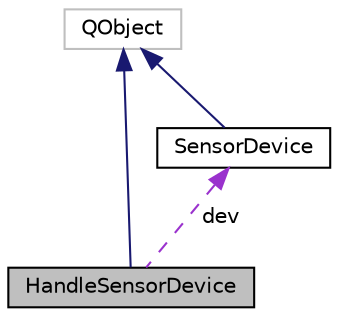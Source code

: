 digraph "HandleSensorDevice"
{
  edge [fontname="Helvetica",fontsize="10",labelfontname="Helvetica",labelfontsize="10"];
  node [fontname="Helvetica",fontsize="10",shape=record];
  Node2 [label="HandleSensorDevice",height=0.2,width=0.4,color="black", fillcolor="grey75", style="filled", fontcolor="black"];
  Node3 -> Node2 [dir="back",color="midnightblue",fontsize="10",style="solid"];
  Node3 [label="QObject",height=0.2,width=0.4,color="grey75", fillcolor="white", style="filled"];
  Node4 -> Node2 [dir="back",color="darkorchid3",fontsize="10",style="dashed",label=" dev" ];
  Node4 [label="SensorDevice",height=0.2,width=0.4,color="black", fillcolor="white", style="filled",URL="$class_sensor_device.html"];
  Node3 -> Node4 [dir="back",color="midnightblue",fontsize="10",style="solid"];
}
